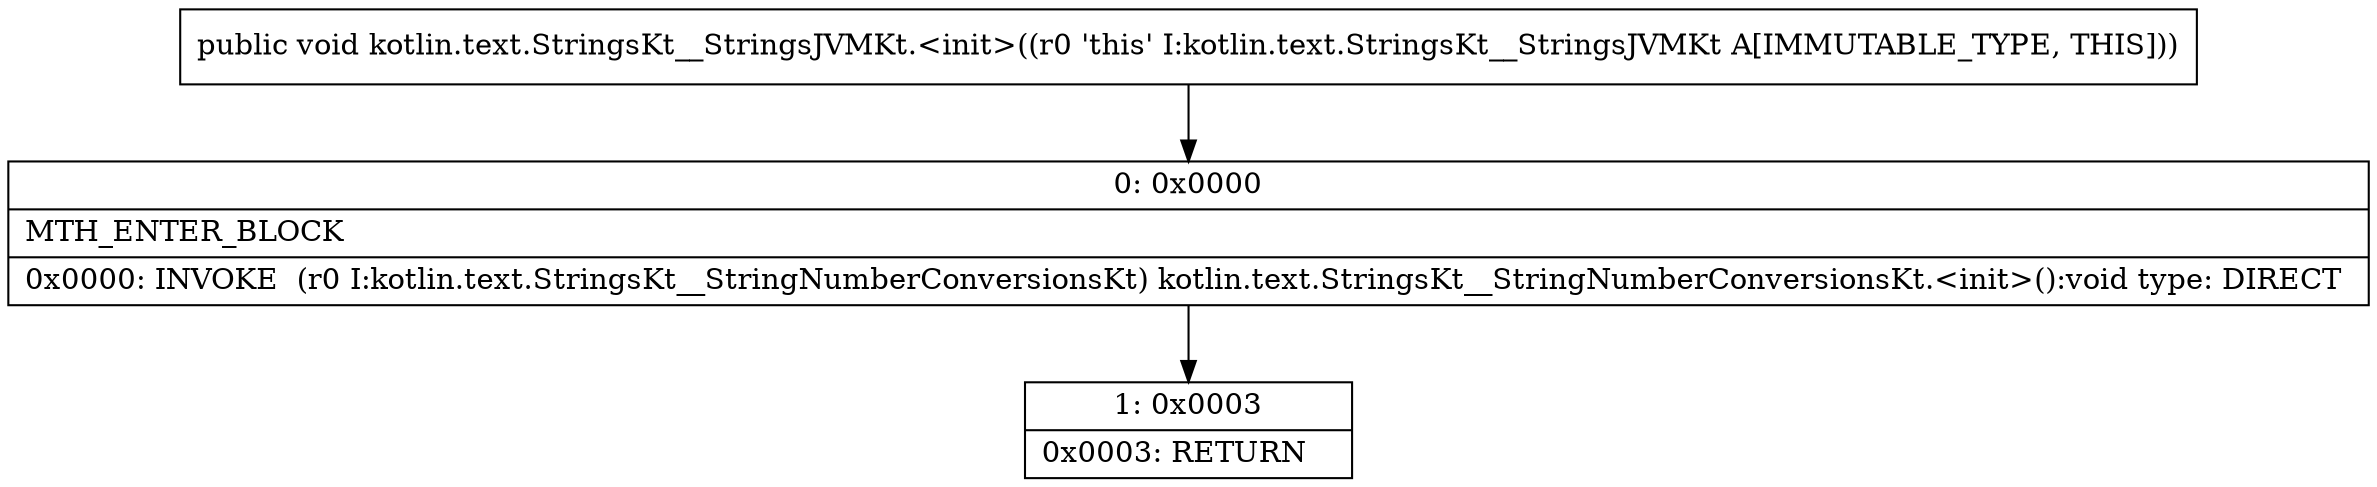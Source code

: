 digraph "CFG forkotlin.text.StringsKt__StringsJVMKt.\<init\>()V" {
Node_0 [shape=record,label="{0\:\ 0x0000|MTH_ENTER_BLOCK\l|0x0000: INVOKE  (r0 I:kotlin.text.StringsKt__StringNumberConversionsKt) kotlin.text.StringsKt__StringNumberConversionsKt.\<init\>():void type: DIRECT \l}"];
Node_1 [shape=record,label="{1\:\ 0x0003|0x0003: RETURN   \l}"];
MethodNode[shape=record,label="{public void kotlin.text.StringsKt__StringsJVMKt.\<init\>((r0 'this' I:kotlin.text.StringsKt__StringsJVMKt A[IMMUTABLE_TYPE, THIS])) }"];
MethodNode -> Node_0;
Node_0 -> Node_1;
}


